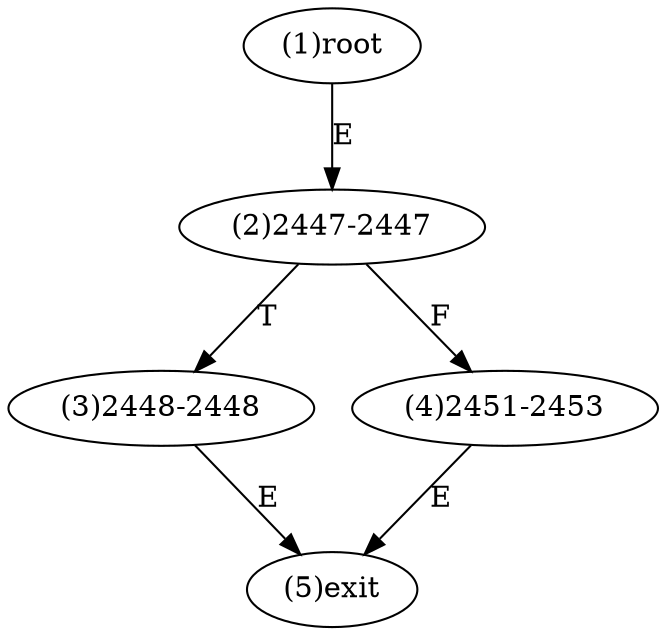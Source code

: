 digraph "" { 
1[ label="(1)root"];
2[ label="(2)2447-2447"];
3[ label="(3)2448-2448"];
4[ label="(4)2451-2453"];
5[ label="(5)exit"];
1->2[ label="E"];
2->4[ label="F"];
2->3[ label="T"];
3->5[ label="E"];
4->5[ label="E"];
}